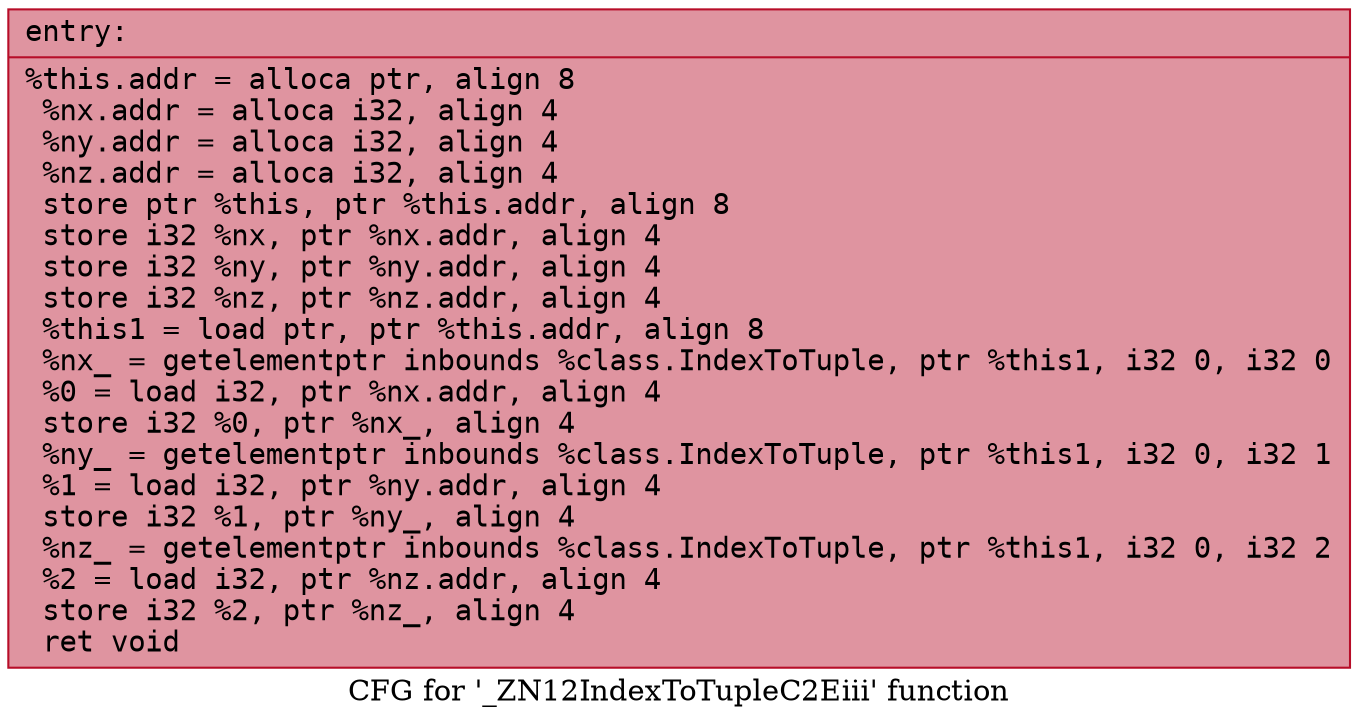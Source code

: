 digraph "CFG for '_ZN12IndexToTupleC2Eiii' function" {
	label="CFG for '_ZN12IndexToTupleC2Eiii' function";

	Node0x55c60632cdf0 [shape=record,color="#b70d28ff", style=filled, fillcolor="#b70d2870" fontname="Courier",label="{entry:\l|  %this.addr = alloca ptr, align 8\l  %nx.addr = alloca i32, align 4\l  %ny.addr = alloca i32, align 4\l  %nz.addr = alloca i32, align 4\l  store ptr %this, ptr %this.addr, align 8\l  store i32 %nx, ptr %nx.addr, align 4\l  store i32 %ny, ptr %ny.addr, align 4\l  store i32 %nz, ptr %nz.addr, align 4\l  %this1 = load ptr, ptr %this.addr, align 8\l  %nx_ = getelementptr inbounds %class.IndexToTuple, ptr %this1, i32 0, i32 0\l  %0 = load i32, ptr %nx.addr, align 4\l  store i32 %0, ptr %nx_, align 4\l  %ny_ = getelementptr inbounds %class.IndexToTuple, ptr %this1, i32 0, i32 1\l  %1 = load i32, ptr %ny.addr, align 4\l  store i32 %1, ptr %ny_, align 4\l  %nz_ = getelementptr inbounds %class.IndexToTuple, ptr %this1, i32 0, i32 2\l  %2 = load i32, ptr %nz.addr, align 4\l  store i32 %2, ptr %nz_, align 4\l  ret void\l}"];
}
